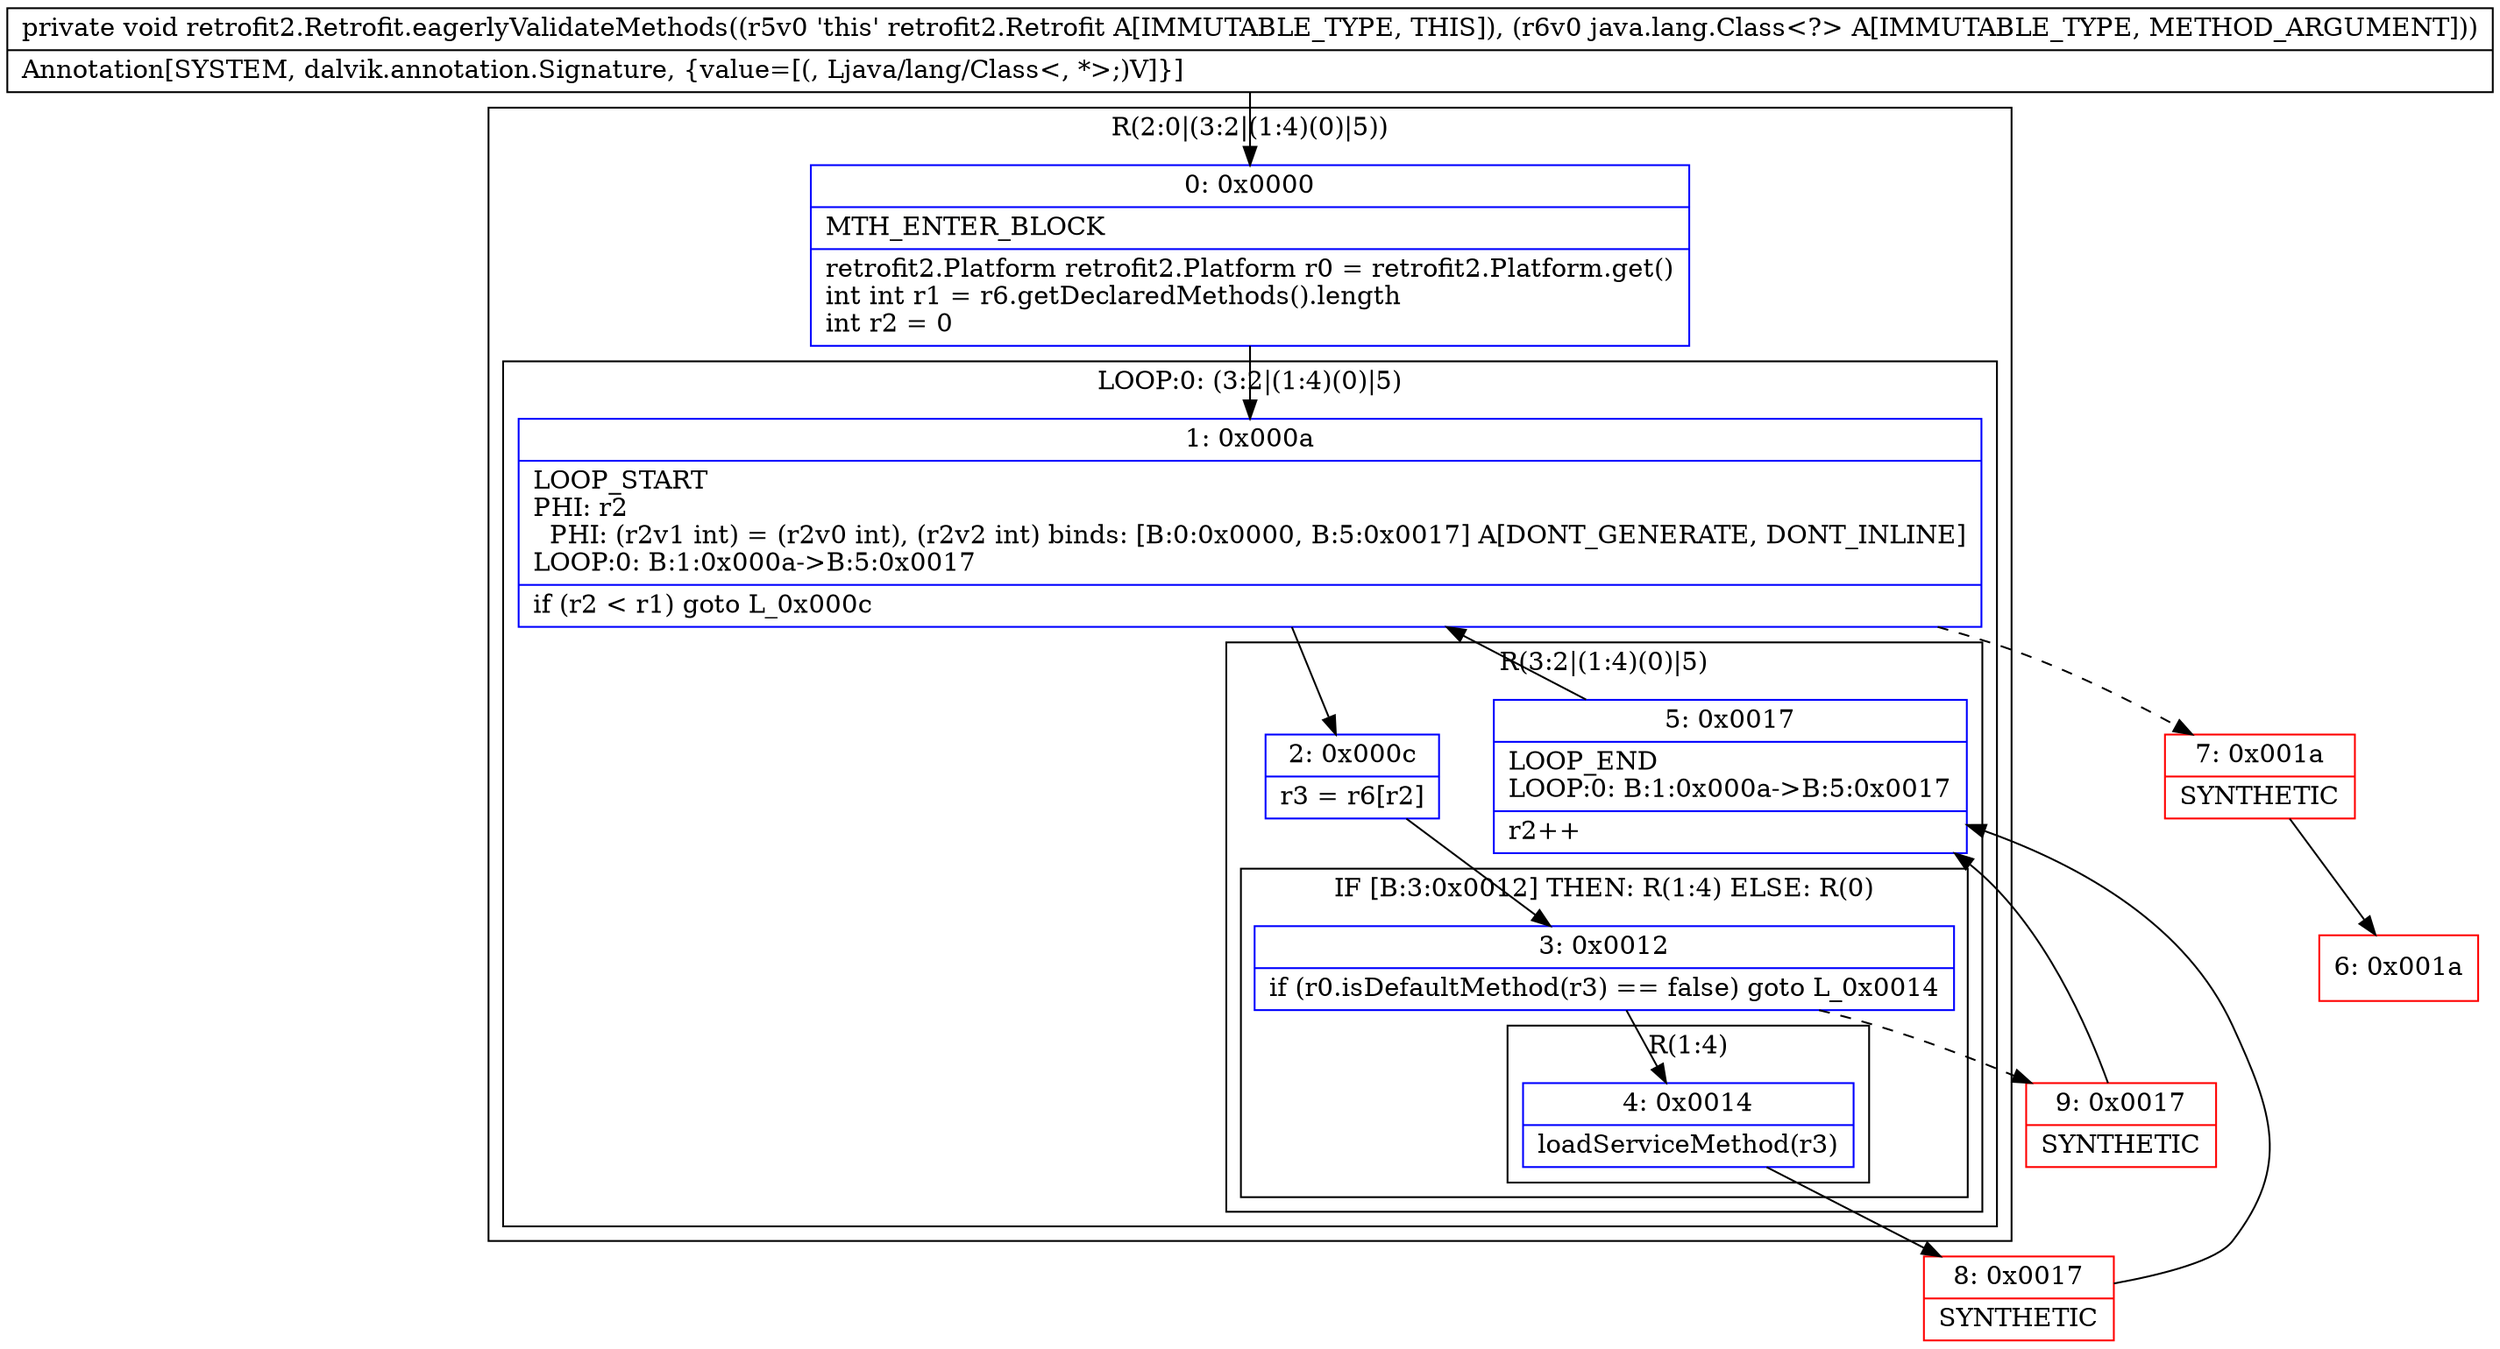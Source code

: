 digraph "CFG forretrofit2.Retrofit.eagerlyValidateMethods(Ljava\/lang\/Class;)V" {
subgraph cluster_Region_305317728 {
label = "R(2:0|(3:2|(1:4)(0)|5))";
node [shape=record,color=blue];
Node_0 [shape=record,label="{0\:\ 0x0000|MTH_ENTER_BLOCK\l|retrofit2.Platform retrofit2.Platform r0 = retrofit2.Platform.get()\lint int r1 = r6.getDeclaredMethods().length\lint r2 = 0\l}"];
subgraph cluster_LoopRegion_1289302637 {
label = "LOOP:0: (3:2|(1:4)(0)|5)";
node [shape=record,color=blue];
Node_1 [shape=record,label="{1\:\ 0x000a|LOOP_START\lPHI: r2 \l  PHI: (r2v1 int) = (r2v0 int), (r2v2 int) binds: [B:0:0x0000, B:5:0x0017] A[DONT_GENERATE, DONT_INLINE]\lLOOP:0: B:1:0x000a\-\>B:5:0x0017\l|if (r2 \< r1) goto L_0x000c\l}"];
subgraph cluster_Region_595430309 {
label = "R(3:2|(1:4)(0)|5)";
node [shape=record,color=blue];
Node_2 [shape=record,label="{2\:\ 0x000c|r3 = r6[r2]\l}"];
subgraph cluster_IfRegion_361366744 {
label = "IF [B:3:0x0012] THEN: R(1:4) ELSE: R(0)";
node [shape=record,color=blue];
Node_3 [shape=record,label="{3\:\ 0x0012|if (r0.isDefaultMethod(r3) == false) goto L_0x0014\l}"];
subgraph cluster_Region_666510418 {
label = "R(1:4)";
node [shape=record,color=blue];
Node_4 [shape=record,label="{4\:\ 0x0014|loadServiceMethod(r3)\l}"];
}
subgraph cluster_Region_116364702 {
label = "R(0)";
node [shape=record,color=blue];
}
}
Node_5 [shape=record,label="{5\:\ 0x0017|LOOP_END\lLOOP:0: B:1:0x000a\-\>B:5:0x0017\l|r2++\l}"];
}
}
}
Node_6 [shape=record,color=red,label="{6\:\ 0x001a}"];
Node_7 [shape=record,color=red,label="{7\:\ 0x001a|SYNTHETIC\l}"];
Node_8 [shape=record,color=red,label="{8\:\ 0x0017|SYNTHETIC\l}"];
Node_9 [shape=record,color=red,label="{9\:\ 0x0017|SYNTHETIC\l}"];
MethodNode[shape=record,label="{private void retrofit2.Retrofit.eagerlyValidateMethods((r5v0 'this' retrofit2.Retrofit A[IMMUTABLE_TYPE, THIS]), (r6v0 java.lang.Class\<?\> A[IMMUTABLE_TYPE, METHOD_ARGUMENT]))  | Annotation[SYSTEM, dalvik.annotation.Signature, \{value=[(, Ljava\/lang\/Class\<, *\>;)V]\}]\l}"];
MethodNode -> Node_0;
Node_0 -> Node_1;
Node_1 -> Node_2;
Node_1 -> Node_7[style=dashed];
Node_2 -> Node_3;
Node_3 -> Node_4;
Node_3 -> Node_9[style=dashed];
Node_4 -> Node_8;
Node_5 -> Node_1;
Node_7 -> Node_6;
Node_8 -> Node_5;
Node_9 -> Node_5;
}


